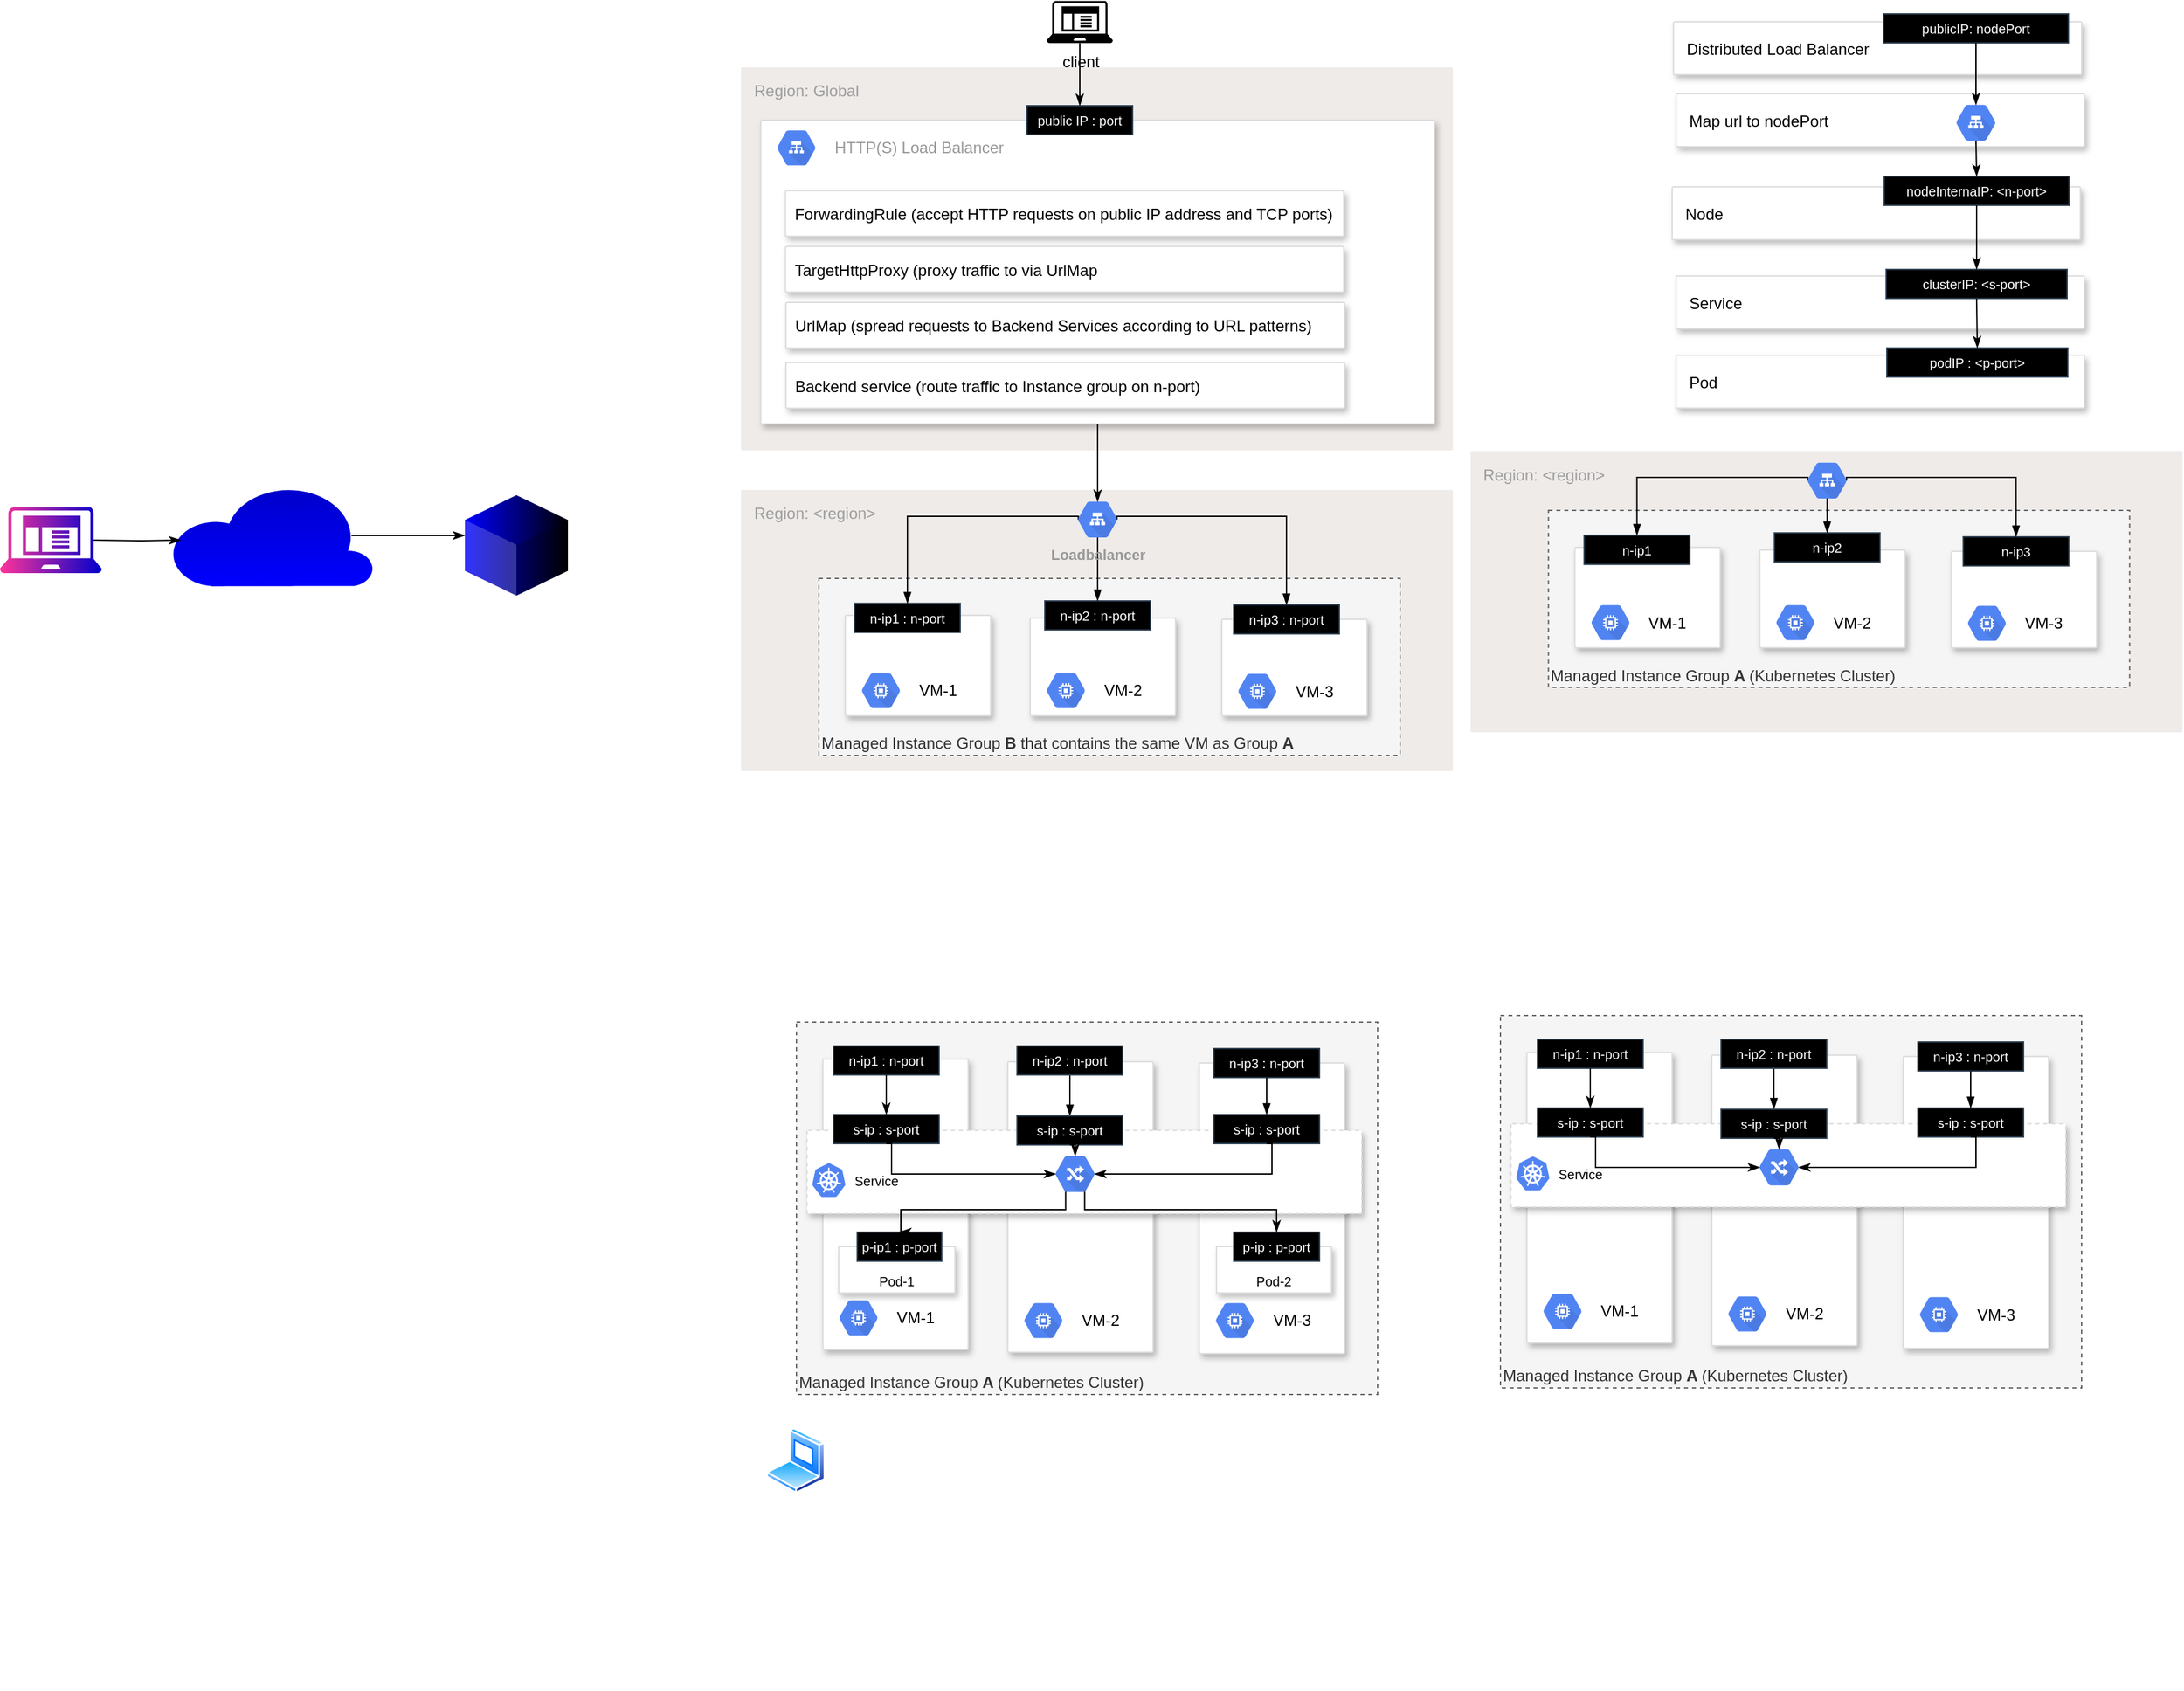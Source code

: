 <mxfile version="12.0.0" type="github" pages="1"><diagram id="d1ab7348-05c3-a1e3-ca4d-12c340fd6b49" name="Page-1"><mxGraphModel dx="2115" dy="662" grid="1" gridSize="10" guides="1" tooltips="1" connect="1" arrows="1" fold="1" page="1" pageScale="1" pageWidth="1169" pageHeight="827" background="#ffffff" math="0" shadow="0"><root><mxCell id="0"/><mxCell id="1" parent="0"/><mxCell id="MyEYREIgKPz-F-pgP99c-78" value="Region: &amp;lt;region&amp;gt;" style="points=[[0,0,0],[0.25,0,0],[0.5,0,0],[0.75,0,0],[1,0,0],[1,0.25,0],[1,0.5,0],[1,0.75,0],[1,1,0],[0.75,1,0],[0.5,1,0],[0.25,1,0],[0,1,0],[0,0.75,0],[0,0.5,0],[0,0.25,0]];rounded=1;absoluteArcSize=1;arcSize=2;html=1;strokeColor=none;gradientColor=none;shadow=0;dashed=0;fontSize=12;fontColor=#9E9E9E;align=left;verticalAlign=top;spacing=10;spacingTop=-4;fillColor=#EFEBE9;" parent="1" vertex="1"><mxGeometry x="41" y="380" width="539" height="213" as="geometry"/></mxCell><mxCell id="BZu97_cLz0ViRXPYQutP-101" value="Managed Instance Group &lt;b&gt;A &lt;/b&gt;(Kubernetes Cluster)" style="rounded=0;whiteSpace=wrap;html=1;fillColor=#f5f5f5;dashed=1;strokeColor=#666666;fontColor=#333333;align=left;verticalAlign=bottom;" parent="1" vertex="1"><mxGeometry x="83" y="783" width="440" height="282" as="geometry"/></mxCell><mxCell id="BZu97_cLz0ViRXPYQutP-102" value="" style="strokeColor=#dddddd;fillColor=#ffffff;shadow=1;strokeWidth=1;rounded=1;absoluteArcSize=1;arcSize=2;align=left;verticalAlign=top;fontSize=10;spacingTop=7;" parent="1" vertex="1"><mxGeometry x="103" y="811" width="110" height="220" as="geometry"/></mxCell><mxCell id="BZu97_cLz0ViRXPYQutP-103" value="&lt;font color=&quot;#000000&quot;&gt;VM-1&lt;/font&gt;" style="dashed=0;connectable=0;html=1;fillColor=#5184F3;strokeColor=none;shape=mxgraph.gcp2.hexIcon;prIcon=compute_engine;part=1;labelPosition=right;verticalLabelPosition=middle;align=left;verticalAlign=middle;spacingLeft=5;fontColor=#999999;fontSize=12;" parent="BZu97_cLz0ViRXPYQutP-102" vertex="1"><mxGeometry y="0.5" width="44" height="39" relative="1" as="geometry"><mxPoint x="5" y="66.5" as="offset"/></mxGeometry></mxCell><mxCell id="BZu97_cLz0ViRXPYQutP-104" value="n-ip1 : n-port" style="strokeColor=#314354;fillColor=#000000;shadow=0;strokeWidth=1;rounded=0;absoluteArcSize=1;arcSize=0;glass=0;comic=0;fontColor=#ffffff;fontSize=10;" parent="BZu97_cLz0ViRXPYQutP-102" vertex="1"><mxGeometry x="8" y="-10" width="80" height="22" as="geometry"/></mxCell><mxCell id="BZu97_cLz0ViRXPYQutP-73" value="Pod-1" style="strokeColor=#dddddd;fillColor=#ffffff;shadow=1;strokeWidth=1;rounded=1;absoluteArcSize=1;arcSize=0;verticalAlign=bottom;fontSize=10;" parent="BZu97_cLz0ViRXPYQutP-102" vertex="1"><mxGeometry x="12" y="142" width="88" height="35" as="geometry"/></mxCell><mxCell id="BZu97_cLz0ViRXPYQutP-119" value="p-ip1 : p-port" style="strokeColor=#314354;fillColor=#000000;shadow=0;strokeWidth=1;rounded=0;absoluteArcSize=1;arcSize=0;glass=0;comic=0;fontColor=#ffffff;fontSize=10;" parent="BZu97_cLz0ViRXPYQutP-102" vertex="1"><mxGeometry x="26" y="131" width="64" height="22" as="geometry"/></mxCell><mxCell id="BZu97_cLz0ViRXPYQutP-105" value="" style="strokeColor=#dddddd;fillColor=#ffffff;shadow=1;strokeWidth=1;rounded=1;absoluteArcSize=1;arcSize=2;" parent="1" vertex="1"><mxGeometry x="243" y="813" width="110" height="220" as="geometry"/></mxCell><mxCell id="BZu97_cLz0ViRXPYQutP-106" value="&lt;font color=&quot;#000000&quot;&gt;VM-2&lt;/font&gt;" style="dashed=0;connectable=0;html=1;fillColor=#5184F3;strokeColor=none;shape=mxgraph.gcp2.hexIcon;prIcon=compute_engine;part=1;labelPosition=right;verticalLabelPosition=middle;align=left;verticalAlign=middle;spacingLeft=5;fontColor=#999999;fontSize=12;" parent="BZu97_cLz0ViRXPYQutP-105" vertex="1"><mxGeometry y="0.5" width="44" height="39" relative="1" as="geometry"><mxPoint x="5" y="66.5" as="offset"/></mxGeometry></mxCell><mxCell id="BZu97_cLz0ViRXPYQutP-107" value="" style="strokeColor=#dddddd;fillColor=#ffffff;shadow=1;strokeWidth=1;rounded=1;absoluteArcSize=1;arcSize=2;fontColor=#FFCCE6;" parent="1" vertex="1"><mxGeometry x="388" y="814" width="110" height="220" as="geometry"/></mxCell><mxCell id="BZu97_cLz0ViRXPYQutP-108" value="&lt;font color=&quot;#000000&quot;&gt;VM-3&lt;/font&gt;" style="dashed=0;connectable=0;html=1;fillColor=#5184F3;strokeColor=none;shape=mxgraph.gcp2.hexIcon;prIcon=compute_engine;part=1;labelPosition=right;verticalLabelPosition=middle;align=left;verticalAlign=middle;spacingLeft=5;fontColor=#999999;fontSize=12;" parent="BZu97_cLz0ViRXPYQutP-107" vertex="1"><mxGeometry y="0.5" width="44" height="39" relative="1" as="geometry"><mxPoint x="5" y="65.5" as="offset"/></mxGeometry></mxCell><mxCell id="BZu97_cLz0ViRXPYQutP-122" value="Pod-2" style="strokeColor=#dddddd;fillColor=#ffffff;shadow=1;strokeWidth=1;rounded=1;absoluteArcSize=1;arcSize=0;verticalAlign=bottom;fontSize=10;" parent="BZu97_cLz0ViRXPYQutP-107" vertex="1"><mxGeometry x="13" y="139" width="87" height="35" as="geometry"/></mxCell><mxCell id="BZu97_cLz0ViRXPYQutP-123" value="p-ip : p-port" style="strokeColor=#314354;fillColor=#000000;shadow=0;strokeWidth=1;rounded=0;absoluteArcSize=1;arcSize=0;glass=0;comic=0;fontColor=#ffffff;fontSize=10;" parent="BZu97_cLz0ViRXPYQutP-107" vertex="1"><mxGeometry x="26" y="128" width="65" height="22" as="geometry"/></mxCell><mxCell id="BZu97_cLz0ViRXPYQutP-109" value="" style="strokeColor=#dddddd;fillColor=#ffffff;shadow=1;strokeWidth=1;rounded=1;absoluteArcSize=1;arcSize=2;dashed=1;fontColor=#000000;align=left;html=0;spacingRight=0;spacingLeft=50;fontFamily=Lucida Console;verticalAlign=bottom;spacing=0;" parent="1" vertex="1"><mxGeometry x="91" y="865" width="420" height="63" as="geometry"/></mxCell><mxCell id="BZu97_cLz0ViRXPYQutP-110" value="&lt;font color=&quot;#000000&quot; style=&quot;font-size: 10px&quot;&gt;Service&lt;/font&gt;" style="dashed=0;connectable=0;html=1;fillColor=#5184F3;strokeColor=none;shape=mxgraph.gcp2.kubernetes_logo;part=1;labelPosition=right;verticalLabelPosition=middle;align=left;verticalAlign=middle;spacingLeft=5;fontColor=#999999;fontSize=12;aspect=fixed;" parent="BZu97_cLz0ViRXPYQutP-109" vertex="1"><mxGeometry width="25" height="25.71" relative="1" as="geometry"><mxPoint x="4" y="24.675" as="offset"/></mxGeometry></mxCell><mxCell id="BZu97_cLz0ViRXPYQutP-111" value="" style="html=1;fillColor=#5184F3;strokeColor=none;verticalAlign=top;labelPosition=center;verticalLabelPosition=bottom;align=center;spacingTop=-6;fontSize=11;fontStyle=1;fontColor=#999999;shape=mxgraph.gcp2.hexIcon;prIcon=cloud_routes;" parent="BZu97_cLz0ViRXPYQutP-109" vertex="1"><mxGeometry x="180.5" y="13" width="45" height="40" as="geometry"/></mxCell><mxCell id="BZu97_cLz0ViRXPYQutP-171" value="s-ip : s-port" style="strokeColor=#314354;fillColor=#000000;shadow=0;strokeWidth=1;rounded=0;absoluteArcSize=1;arcSize=0;glass=0;comic=0;fontSize=10;fontColor=#ffffff;" parent="BZu97_cLz0ViRXPYQutP-109" vertex="1"><mxGeometry x="20" y="-12" width="80" height="22" as="geometry"/></mxCell><mxCell id="BZu97_cLz0ViRXPYQutP-172" value="s-ip : s-port" style="strokeColor=#314354;fillColor=#000000;shadow=0;strokeWidth=1;rounded=0;absoluteArcSize=1;arcSize=0;glass=0;comic=0;fontSize=10;fontColor=#ffffff;" parent="BZu97_cLz0ViRXPYQutP-109" vertex="1"><mxGeometry x="308" y="-12" width="80" height="22" as="geometry"/></mxCell><mxCell id="BZu97_cLz0ViRXPYQutP-173" value="" style="edgeStyle=orthogonalEdgeStyle;rounded=0;orthogonalLoop=1;jettySize=auto;html=1;startArrow=none;startFill=0;endArrow=classicThin;endFill=1;fontSize=10;fontColor=#FFFFFF;exitX=0.5;exitY=1;exitDx=0;exitDy=0;entryX=0.175;entryY=0.5;entryDx=0;entryDy=0;entryPerimeter=0;" parent="BZu97_cLz0ViRXPYQutP-109" source="BZu97_cLz0ViRXPYQutP-171" target="BZu97_cLz0ViRXPYQutP-111" edge="1"><mxGeometry relative="1" as="geometry"><mxPoint x="73.966" y="-32.034" as="sourcePoint"/><mxPoint x="73.966" y="-1.69" as="targetPoint"/><Array as="points"><mxPoint x="64" y="33"/></Array></mxGeometry></mxCell><mxCell id="BZu97_cLz0ViRXPYQutP-174" value="" style="edgeStyle=orthogonalEdgeStyle;rounded=0;orthogonalLoop=1;jettySize=auto;html=1;startArrow=none;startFill=0;endArrow=classicThin;endFill=1;fontSize=10;fontColor=#FFFFFF;exitX=0.5;exitY=1;exitDx=0;exitDy=0;entryX=0.825;entryY=0.5;entryDx=0;entryDy=0;entryPerimeter=0;" parent="BZu97_cLz0ViRXPYQutP-109" source="BZu97_cLz0ViRXPYQutP-172" target="BZu97_cLz0ViRXPYQutP-111" edge="1"><mxGeometry relative="1" as="geometry"><mxPoint x="73.966" y="19.69" as="sourcePoint"/><mxPoint x="198.103" y="43.138" as="targetPoint"/><Array as="points"><mxPoint x="352" y="33"/></Array></mxGeometry></mxCell><mxCell id="BZu97_cLz0ViRXPYQutP-112" value="" style="edgeStyle=orthogonalEdgeStyle;rounded=0;orthogonalLoop=1;jettySize=auto;html=1;startArrow=none;startFill=0;endArrow=blockThin;endFill=1;fontSize=10;fontColor=#FFFFFF;entryX=0.5;entryY=0;entryDx=0;entryDy=0;" parent="1" source="BZu97_cLz0ViRXPYQutP-113" target="BZu97_cLz0ViRXPYQutP-115" edge="1"><mxGeometry relative="1" as="geometry"><mxPoint x="299" y="852" as="targetPoint"/></mxGeometry></mxCell><mxCell id="BZu97_cLz0ViRXPYQutP-113" value="n-ip2 : n-port" style="strokeColor=#314354;fillColor=#000000;shadow=0;strokeWidth=1;rounded=0;absoluteArcSize=1;arcSize=0;glass=0;comic=0;fontColor=#ffffff;fontSize=10;" parent="1" vertex="1"><mxGeometry x="250" y="801" width="80" height="22" as="geometry"/></mxCell><mxCell id="BZu97_cLz0ViRXPYQutP-114" value="n-ip3 : n-port" style="strokeColor=#314354;fillColor=#000000;shadow=0;strokeWidth=1;rounded=0;absoluteArcSize=1;arcSize=0;glass=0;comic=0;fontColor=#ffffff;fontSize=10;" parent="1" vertex="1"><mxGeometry x="399" y="803" width="80" height="22" as="geometry"/></mxCell><mxCell id="BZu97_cLz0ViRXPYQutP-115" value="s-ip : s-port" style="strokeColor=#314354;fillColor=#000000;shadow=0;strokeWidth=1;rounded=0;absoluteArcSize=1;arcSize=0;glass=0;comic=0;fontSize=10;fontColor=#ffffff;" parent="1" vertex="1"><mxGeometry x="250" y="854" width="80" height="22" as="geometry"/></mxCell><mxCell id="BZu97_cLz0ViRXPYQutP-116" value="" style="edgeStyle=orthogonalEdgeStyle;rounded=0;orthogonalLoop=1;jettySize=auto;html=1;startArrow=none;startFill=0;endArrow=blockThin;endFill=1;fontSize=10;fontColor=#FFFFFF;exitX=0.5;exitY=1;exitDx=0;exitDy=0;entryX=0.5;entryY=0;entryDx=0;entryDy=0;" parent="1" source="BZu97_cLz0ViRXPYQutP-114" target="BZu97_cLz0ViRXPYQutP-172" edge="1"><mxGeometry relative="1" as="geometry"><mxPoint x="304.143" y="833.0" as="sourcePoint"/><mxPoint x="304" y="845" as="targetPoint"/><Array as="points"><mxPoint x="439" y="825"/><mxPoint x="439" y="853"/></Array></mxGeometry></mxCell><mxCell id="BZu97_cLz0ViRXPYQutP-118" value="" style="edgeStyle=orthogonalEdgeStyle;rounded=0;orthogonalLoop=1;jettySize=auto;html=1;startArrow=none;startFill=0;endArrow=classicThin;endFill=1;fontSize=10;fontColor=#FFFFFF;entryX=0.5;entryY=0.16;entryDx=0;entryDy=0;entryPerimeter=0;exitX=0.5;exitY=1;exitDx=0;exitDy=0;" parent="1" source="BZu97_cLz0ViRXPYQutP-115" target="BZu97_cLz0ViRXPYQutP-111" edge="1"><mxGeometry relative="1" as="geometry"><mxPoint x="304.143" y="833.0" as="sourcePoint"/><mxPoint x="304.143" y="863.857" as="targetPoint"/></mxGeometry></mxCell><mxCell id="BZu97_cLz0ViRXPYQutP-124" value="" style="edgeStyle=orthogonalEdgeStyle;rounded=0;orthogonalLoop=1;jettySize=auto;html=1;startArrow=classicThin;startFill=1;endArrow=none;endFill=0;fontSize=10;fontColor=#FFFFFF;exitX=0.5;exitY=0;exitDx=0;exitDy=0;entryX=0.34;entryY=0.83;entryDx=0;entryDy=0;entryPerimeter=0;" parent="1" source="BZu97_cLz0ViRXPYQutP-119" target="BZu97_cLz0ViRXPYQutP-111" edge="1"><mxGeometry relative="1" as="geometry"><mxPoint x="164.667" y="832.833" as="sourcePoint"/><mxPoint x="296.333" y="863.667" as="targetPoint"/><Array as="points"><mxPoint x="162" y="925"/><mxPoint x="286" y="925"/></Array></mxGeometry></mxCell><mxCell id="BZu97_cLz0ViRXPYQutP-125" value="" style="edgeStyle=orthogonalEdgeStyle;rounded=0;orthogonalLoop=1;jettySize=auto;html=1;startArrow=classicThin;startFill=1;endArrow=none;endFill=0;fontSize=10;fontColor=#FFFFFF;exitX=0.5;exitY=0;exitDx=0;exitDy=0;entryX=0.66;entryY=0.83;entryDx=0;entryDy=0;entryPerimeter=0;" parent="1" source="BZu97_cLz0ViRXPYQutP-123" target="BZu97_cLz0ViRXPYQutP-111" edge="1"><mxGeometry relative="1" as="geometry"><mxPoint x="159.857" y="951.952" as="sourcePoint"/><mxPoint x="297" y="921" as="targetPoint"/><Array as="points"><mxPoint x="446" y="925"/><mxPoint x="302" y="925"/></Array></mxGeometry></mxCell><mxCell id="BZu97_cLz0ViRXPYQutP-126" value="Managed Instance Group &lt;b&gt;B&lt;/b&gt; that contains the same VM as Group &lt;b&gt;A&lt;/b&gt;" style="rounded=0;whiteSpace=wrap;html=1;fillColor=#f5f5f5;dashed=1;strokeColor=#666666;fontColor=#333333;align=left;verticalAlign=bottom;" parent="1" vertex="1"><mxGeometry x="100" y="447" width="440" height="134" as="geometry"/></mxCell><mxCell id="BZu97_cLz0ViRXPYQutP-127" value="" style="strokeColor=#dddddd;fillColor=#ffffff;shadow=1;strokeWidth=1;rounded=1;absoluteArcSize=1;arcSize=2;" parent="1" vertex="1"><mxGeometry x="120" y="475" width="110" height="76" as="geometry"/></mxCell><mxCell id="BZu97_cLz0ViRXPYQutP-128" value="&lt;font color=&quot;#000000&quot;&gt;VM-1&lt;/font&gt;" style="dashed=0;connectable=0;html=1;fillColor=#5184F3;strokeColor=none;shape=mxgraph.gcp2.hexIcon;prIcon=compute_engine;part=1;labelPosition=right;verticalLabelPosition=middle;align=left;verticalAlign=middle;spacingLeft=5;fontColor=#999999;fontSize=12;" parent="BZu97_cLz0ViRXPYQutP-127" vertex="1"><mxGeometry y="0.5" width="44" height="39" relative="1" as="geometry"><mxPoint x="5" y="-0.5" as="offset"/></mxGeometry></mxCell><mxCell id="BZu97_cLz0ViRXPYQutP-132" value="" style="strokeColor=#dddddd;fillColor=#ffffff;shadow=1;strokeWidth=1;rounded=1;absoluteArcSize=1;arcSize=2;" parent="1" vertex="1"><mxGeometry x="260" y="477" width="110" height="74" as="geometry"/></mxCell><mxCell id="BZu97_cLz0ViRXPYQutP-133" value="&lt;font color=&quot;#000000&quot;&gt;VM-2&lt;/font&gt;" style="dashed=0;connectable=0;html=1;fillColor=#5184F3;strokeColor=none;shape=mxgraph.gcp2.hexIcon;prIcon=compute_engine;part=1;labelPosition=right;verticalLabelPosition=middle;align=left;verticalAlign=middle;spacingLeft=5;fontColor=#999999;fontSize=12;" parent="BZu97_cLz0ViRXPYQutP-132" vertex="1"><mxGeometry y="0.5" width="44" height="39" relative="1" as="geometry"><mxPoint x="5" y="-1.5" as="offset"/></mxGeometry></mxCell><mxCell id="BZu97_cLz0ViRXPYQutP-136" value="" style="strokeColor=#dddddd;fillColor=#ffffff;shadow=1;strokeWidth=1;rounded=1;absoluteArcSize=1;arcSize=2;fontColor=#FFCCE6;" parent="1" vertex="1"><mxGeometry x="405" y="478" width="110" height="73" as="geometry"/></mxCell><mxCell id="BZu97_cLz0ViRXPYQutP-137" value="&lt;font color=&quot;#000000&quot;&gt;VM-3&lt;/font&gt;" style="dashed=0;connectable=0;html=1;fillColor=#5184F3;strokeColor=none;shape=mxgraph.gcp2.hexIcon;prIcon=compute_engine;part=1;labelPosition=right;verticalLabelPosition=middle;align=left;verticalAlign=middle;spacingLeft=5;fontColor=#999999;fontSize=12;" parent="BZu97_cLz0ViRXPYQutP-136" vertex="1"><mxGeometry y="0.5" width="44" height="39" relative="1" as="geometry"><mxPoint x="5" y="-1.5" as="offset"/></mxGeometry></mxCell><mxCell id="BZu97_cLz0ViRXPYQutP-144" value="n-ip2 : n-port" style="strokeColor=#314354;fillColor=#000000;shadow=0;strokeWidth=1;rounded=0;absoluteArcSize=1;arcSize=0;glass=0;comic=0;fontColor=#ffffff;fontSize=10;" parent="1" vertex="1"><mxGeometry x="271" y="464" width="80" height="22" as="geometry"/></mxCell><mxCell id="BZu97_cLz0ViRXPYQutP-145" value="n-ip3 : n-port" style="strokeColor=#314354;fillColor=#000000;shadow=0;strokeWidth=1;rounded=0;absoluteArcSize=1;arcSize=0;glass=0;comic=0;fontColor=#ffffff;fontSize=10;" parent="1" vertex="1"><mxGeometry x="414" y="467" width="80" height="22" as="geometry"/></mxCell><mxCell id="BZu97_cLz0ViRXPYQutP-129" value="n-ip1 : n-port" style="strokeColor=#314354;fillColor=#000000;shadow=0;strokeWidth=1;rounded=0;absoluteArcSize=1;arcSize=0;glass=0;comic=0;fontColor=#ffffff;fontSize=10;" parent="1" vertex="1"><mxGeometry x="127" y="465.87" width="80" height="22" as="geometry"/></mxCell><mxCell id="MyEYREIgKPz-F-pgP99c-2" value="" style="edgeStyle=orthogonalEdgeStyle;rounded=0;orthogonalLoop=1;jettySize=auto;html=1;startArrow=classicThin;startFill=1;endArrow=none;endFill=0;entryX=0.5;entryY=1;entryDx=0;entryDy=0;" parent="1" source="BZu97_cLz0ViRXPYQutP-171" target="BZu97_cLz0ViRXPYQutP-104" edge="1"><mxGeometry relative="1" as="geometry"><mxPoint x="151" y="825" as="targetPoint"/></mxGeometry></mxCell><mxCell id="MyEYREIgKPz-F-pgP99c-50" value="Managed Instance Group &lt;b&gt;A &lt;/b&gt;(Kubernetes Cluster)" style="rounded=0;whiteSpace=wrap;html=1;fillColor=#f5f5f5;dashed=1;strokeColor=#666666;fontColor=#333333;align=left;verticalAlign=bottom;" parent="1" vertex="1"><mxGeometry x="616" y="778" width="440" height="282" as="geometry"/></mxCell><mxCell id="MyEYREIgKPz-F-pgP99c-51" value="" style="strokeColor=#dddddd;fillColor=#ffffff;shadow=1;strokeWidth=1;rounded=1;absoluteArcSize=1;arcSize=2;align=left;verticalAlign=top;fontSize=10;spacingTop=7;" parent="1" vertex="1"><mxGeometry x="636" y="806" width="110" height="220" as="geometry"/></mxCell><mxCell id="MyEYREIgKPz-F-pgP99c-52" value="&lt;font color=&quot;#000000&quot;&gt;VM-1&lt;/font&gt;" style="dashed=0;connectable=0;html=1;fillColor=#5184F3;strokeColor=none;shape=mxgraph.gcp2.hexIcon;prIcon=compute_engine;part=1;labelPosition=right;verticalLabelPosition=middle;align=left;verticalAlign=middle;spacingLeft=5;fontColor=#999999;fontSize=12;" parent="MyEYREIgKPz-F-pgP99c-51" vertex="1"><mxGeometry y="0.5" width="44" height="39" relative="1" as="geometry"><mxPoint x="5" y="66.5" as="offset"/></mxGeometry></mxCell><mxCell id="MyEYREIgKPz-F-pgP99c-53" value="n-ip1 : n-port" style="strokeColor=#314354;fillColor=#000000;shadow=0;strokeWidth=1;rounded=0;absoluteArcSize=1;arcSize=0;glass=0;comic=0;fontColor=#ffffff;fontSize=10;" parent="MyEYREIgKPz-F-pgP99c-51" vertex="1"><mxGeometry x="8" y="-10" width="80" height="22" as="geometry"/></mxCell><mxCell id="MyEYREIgKPz-F-pgP99c-56" value="" style="strokeColor=#dddddd;fillColor=#ffffff;shadow=1;strokeWidth=1;rounded=1;absoluteArcSize=1;arcSize=2;" parent="1" vertex="1"><mxGeometry x="776" y="808" width="110" height="220" as="geometry"/></mxCell><mxCell id="MyEYREIgKPz-F-pgP99c-57" value="&lt;font color=&quot;#000000&quot;&gt;VM-2&lt;/font&gt;" style="dashed=0;connectable=0;html=1;fillColor=#5184F3;strokeColor=none;shape=mxgraph.gcp2.hexIcon;prIcon=compute_engine;part=1;labelPosition=right;verticalLabelPosition=middle;align=left;verticalAlign=middle;spacingLeft=5;fontColor=#999999;fontSize=12;" parent="MyEYREIgKPz-F-pgP99c-56" vertex="1"><mxGeometry y="0.5" width="44" height="39" relative="1" as="geometry"><mxPoint x="5" y="66.5" as="offset"/></mxGeometry></mxCell><mxCell id="MyEYREIgKPz-F-pgP99c-58" value="" style="strokeColor=#dddddd;fillColor=#ffffff;shadow=1;strokeWidth=1;rounded=1;absoluteArcSize=1;arcSize=2;fontColor=#FFCCE6;" parent="1" vertex="1"><mxGeometry x="921" y="809" width="110" height="221" as="geometry"/></mxCell><mxCell id="MyEYREIgKPz-F-pgP99c-59" value="&lt;font color=&quot;#000000&quot;&gt;VM-3&lt;/font&gt;" style="dashed=0;connectable=0;html=1;fillColor=#5184F3;strokeColor=none;shape=mxgraph.gcp2.hexIcon;prIcon=compute_engine;part=1;labelPosition=right;verticalLabelPosition=middle;align=left;verticalAlign=middle;spacingLeft=5;fontColor=#999999;fontSize=12;" parent="MyEYREIgKPz-F-pgP99c-58" vertex="1"><mxGeometry y="0.5" width="44" height="39" relative="1" as="geometry"><mxPoint x="5" y="65.5" as="offset"/></mxGeometry></mxCell><mxCell id="MyEYREIgKPz-F-pgP99c-62" value="" style="strokeColor=#dddddd;fillColor=#ffffff;shadow=1;strokeWidth=1;rounded=1;absoluteArcSize=1;arcSize=2;dashed=1;fontColor=#000000;align=left;html=0;spacingRight=0;spacingLeft=50;fontFamily=Lucida Console;verticalAlign=bottom;spacing=0;" parent="1" vertex="1"><mxGeometry x="624" y="860" width="420" height="63" as="geometry"/></mxCell><mxCell id="MyEYREIgKPz-F-pgP99c-63" value="&lt;font color=&quot;#000000&quot; style=&quot;font-size: 10px&quot;&gt;Service&lt;/font&gt;" style="dashed=0;connectable=0;html=1;fillColor=#5184F3;strokeColor=none;shape=mxgraph.gcp2.kubernetes_logo;part=1;labelPosition=right;verticalLabelPosition=middle;align=left;verticalAlign=middle;spacingLeft=5;fontColor=#999999;fontSize=12;aspect=fixed;" parent="MyEYREIgKPz-F-pgP99c-62" vertex="1"><mxGeometry width="25" height="25.71" relative="1" as="geometry"><mxPoint x="4" y="24.675" as="offset"/></mxGeometry></mxCell><mxCell id="MyEYREIgKPz-F-pgP99c-64" value="" style="html=1;fillColor=#5184F3;strokeColor=none;verticalAlign=top;labelPosition=center;verticalLabelPosition=bottom;align=center;spacingTop=-6;fontSize=11;fontStyle=1;fontColor=#999999;shape=mxgraph.gcp2.hexIcon;prIcon=cloud_routes;" parent="MyEYREIgKPz-F-pgP99c-62" vertex="1"><mxGeometry x="180.5" y="13" width="45" height="40" as="geometry"/></mxCell><mxCell id="MyEYREIgKPz-F-pgP99c-65" value="s-ip : s-port" style="strokeColor=#314354;fillColor=#000000;shadow=0;strokeWidth=1;rounded=0;absoluteArcSize=1;arcSize=0;glass=0;comic=0;fontSize=10;fontColor=#ffffff;" parent="MyEYREIgKPz-F-pgP99c-62" vertex="1"><mxGeometry x="20" y="-12" width="80" height="22" as="geometry"/></mxCell><mxCell id="MyEYREIgKPz-F-pgP99c-66" value="s-ip : s-port" style="strokeColor=#314354;fillColor=#000000;shadow=0;strokeWidth=1;rounded=0;absoluteArcSize=1;arcSize=0;glass=0;comic=0;fontSize=10;fontColor=#ffffff;" parent="MyEYREIgKPz-F-pgP99c-62" vertex="1"><mxGeometry x="308" y="-12" width="80" height="22" as="geometry"/></mxCell><mxCell id="MyEYREIgKPz-F-pgP99c-67" value="" style="edgeStyle=orthogonalEdgeStyle;rounded=0;orthogonalLoop=1;jettySize=auto;html=1;startArrow=none;startFill=0;endArrow=classicThin;endFill=1;fontSize=10;fontColor=#FFFFFF;exitX=0.5;exitY=1;exitDx=0;exitDy=0;entryX=0.175;entryY=0.5;entryDx=0;entryDy=0;entryPerimeter=0;" parent="MyEYREIgKPz-F-pgP99c-62" source="MyEYREIgKPz-F-pgP99c-65" target="MyEYREIgKPz-F-pgP99c-64" edge="1"><mxGeometry relative="1" as="geometry"><mxPoint x="73.966" y="-32.034" as="sourcePoint"/><mxPoint x="73.966" y="-1.69" as="targetPoint"/><Array as="points"><mxPoint x="64" y="33"/></Array></mxGeometry></mxCell><mxCell id="MyEYREIgKPz-F-pgP99c-68" value="" style="edgeStyle=orthogonalEdgeStyle;rounded=0;orthogonalLoop=1;jettySize=auto;html=1;startArrow=none;startFill=0;endArrow=classicThin;endFill=1;fontSize=10;fontColor=#FFFFFF;exitX=0.5;exitY=1;exitDx=0;exitDy=0;entryX=0.825;entryY=0.5;entryDx=0;entryDy=0;entryPerimeter=0;" parent="MyEYREIgKPz-F-pgP99c-62" source="MyEYREIgKPz-F-pgP99c-66" target="MyEYREIgKPz-F-pgP99c-64" edge="1"><mxGeometry relative="1" as="geometry"><mxPoint x="73.966" y="19.69" as="sourcePoint"/><mxPoint x="198.103" y="43.138" as="targetPoint"/><Array as="points"><mxPoint x="352" y="33"/></Array></mxGeometry></mxCell><mxCell id="MyEYREIgKPz-F-pgP99c-69" value="" style="edgeStyle=orthogonalEdgeStyle;rounded=0;orthogonalLoop=1;jettySize=auto;html=1;startArrow=none;startFill=0;endArrow=blockThin;endFill=1;fontSize=10;fontColor=#FFFFFF;entryX=0.5;entryY=0;entryDx=0;entryDy=0;" parent="1" source="MyEYREIgKPz-F-pgP99c-70" target="MyEYREIgKPz-F-pgP99c-72" edge="1"><mxGeometry relative="1" as="geometry"><mxPoint x="832" y="847" as="targetPoint"/></mxGeometry></mxCell><mxCell id="MyEYREIgKPz-F-pgP99c-70" value="n-ip2 : n-port" style="strokeColor=#314354;fillColor=#000000;shadow=0;strokeWidth=1;rounded=0;absoluteArcSize=1;arcSize=0;glass=0;comic=0;fontColor=#ffffff;fontSize=10;" parent="1" vertex="1"><mxGeometry x="783" y="796" width="80" height="22" as="geometry"/></mxCell><mxCell id="MyEYREIgKPz-F-pgP99c-71" value="n-ip3 : n-port" style="strokeColor=#314354;fillColor=#000000;shadow=0;strokeWidth=1;rounded=0;absoluteArcSize=1;arcSize=0;glass=0;comic=0;fontColor=#ffffff;fontSize=10;" parent="1" vertex="1"><mxGeometry x="932" y="798" width="80" height="22" as="geometry"/></mxCell><mxCell id="MyEYREIgKPz-F-pgP99c-72" value="s-ip : s-port" style="strokeColor=#314354;fillColor=#000000;shadow=0;strokeWidth=1;rounded=0;absoluteArcSize=1;arcSize=0;glass=0;comic=0;fontSize=10;fontColor=#ffffff;" parent="1" vertex="1"><mxGeometry x="783" y="849" width="80" height="22" as="geometry"/></mxCell><mxCell id="MyEYREIgKPz-F-pgP99c-73" value="" style="edgeStyle=orthogonalEdgeStyle;rounded=0;orthogonalLoop=1;jettySize=auto;html=1;startArrow=none;startFill=0;endArrow=blockThin;endFill=1;fontSize=10;fontColor=#FFFFFF;exitX=0.5;exitY=1;exitDx=0;exitDy=0;entryX=0.5;entryY=0;entryDx=0;entryDy=0;" parent="1" source="MyEYREIgKPz-F-pgP99c-71" target="MyEYREIgKPz-F-pgP99c-66" edge="1"><mxGeometry relative="1" as="geometry"><mxPoint x="837.143" y="828.0" as="sourcePoint"/><mxPoint x="837" y="840" as="targetPoint"/><Array as="points"><mxPoint x="972" y="820"/><mxPoint x="972" y="848"/></Array></mxGeometry></mxCell><mxCell id="MyEYREIgKPz-F-pgP99c-74" value="" style="edgeStyle=orthogonalEdgeStyle;rounded=0;orthogonalLoop=1;jettySize=auto;html=1;startArrow=none;startFill=0;endArrow=classicThin;endFill=1;fontSize=10;fontColor=#FFFFFF;entryX=0.5;entryY=0.16;entryDx=0;entryDy=0;entryPerimeter=0;exitX=0.5;exitY=1;exitDx=0;exitDy=0;" parent="1" source="MyEYREIgKPz-F-pgP99c-72" target="MyEYREIgKPz-F-pgP99c-64" edge="1"><mxGeometry relative="1" as="geometry"><mxPoint x="837.143" y="828.0" as="sourcePoint"/><mxPoint x="837.143" y="858.857" as="targetPoint"/></mxGeometry></mxCell><mxCell id="MyEYREIgKPz-F-pgP99c-77" value="" style="edgeStyle=orthogonalEdgeStyle;rounded=0;orthogonalLoop=1;jettySize=auto;html=1;startArrow=classicThin;startFill=1;endArrow=none;endFill=0;entryX=0.5;entryY=1;entryDx=0;entryDy=0;" parent="1" source="MyEYREIgKPz-F-pgP99c-65" target="MyEYREIgKPz-F-pgP99c-53" edge="1"><mxGeometry relative="1" as="geometry"><mxPoint x="684" y="820" as="targetPoint"/></mxGeometry></mxCell><mxCell id="MyEYREIgKPz-F-pgP99c-81" value="Region: Global" style="points=[[0,0,0],[0.25,0,0],[0.5,0,0],[0.75,0,0],[1,0,0],[1,0.25,0],[1,0.5,0],[1,0.75,0],[1,1,0],[0.75,1,0],[0.5,1,0],[0.25,1,0],[0,1,0],[0,0.75,0],[0,0.5,0],[0,0.25,0]];rounded=1;absoluteArcSize=1;arcSize=2;html=1;strokeColor=none;gradientColor=none;shadow=0;dashed=0;fontSize=12;fontColor=#9E9E9E;align=left;verticalAlign=top;spacing=10;spacingTop=-4;fillColor=#EFEBE9;" parent="1" vertex="1"><mxGeometry x="41" y="60" width="539" height="290" as="geometry"/></mxCell><mxCell id="9L-gA9MY-_69T6XY2o5v-167" value="" style="strokeColor=#dddddd;fillColor=#ffffff;shadow=1;strokeWidth=1;rounded=1;absoluteArcSize=1;arcSize=2;" parent="1" vertex="1"><mxGeometry x="56" y="100" width="510" height="230" as="geometry"/></mxCell><mxCell id="9L-gA9MY-_69T6XY2o5v-168" value="HTTP(S) Load Balancer" style="dashed=0;connectable=0;html=1;fillColor=#5184F3;strokeColor=none;shape=mxgraph.gcp2.hexIcon;prIcon=cloud_load_balancing;part=1;labelPosition=right;verticalLabelPosition=middle;align=left;verticalAlign=middle;spacingLeft=5;fontColor=#999999;fontSize=12;" parent="9L-gA9MY-_69T6XY2o5v-167" vertex="1"><mxGeometry y="0.5" width="44" height="39" relative="1" as="geometry"><mxPoint x="5" y="-113.5" as="offset"/></mxGeometry></mxCell><mxCell id="MyEYREIgKPz-F-pgP99c-45" value="Backend service (route traffic to Instance group on n-port)" style="strokeColor=#dddddd;fillColor=#ffffff;shadow=1;strokeWidth=1;rounded=1;absoluteArcSize=1;arcSize=2;align=left;spacingLeft=5;" parent="9L-gA9MY-_69T6XY2o5v-167" vertex="1"><mxGeometry x="19" y="183.676" width="423" height="34.474" as="geometry"/></mxCell><mxCell id="MyEYREIgKPz-F-pgP99c-47" value="UrlMap (spread requests to Backend Services according to URL patterns)" style="strokeColor=#dddddd;fillColor=#ffffff;shadow=1;strokeWidth=1;rounded=1;absoluteArcSize=1;arcSize=2;align=left;spacingLeft=5;" parent="9L-gA9MY-_69T6XY2o5v-167" vertex="1"><mxGeometry x="19" y="137.997" width="423" height="34.474" as="geometry"/></mxCell><mxCell id="MyEYREIgKPz-F-pgP99c-48" value="TargetHttpProxy (proxy traffic to via UrlMap" style="strokeColor=#dddddd;fillColor=#ffffff;shadow=1;strokeWidth=1;rounded=1;absoluteArcSize=1;arcSize=2;align=left;spacingLeft=5;" parent="9L-gA9MY-_69T6XY2o5v-167" vertex="1"><mxGeometry x="18.688" y="95.629" width="422.625" height="34.474" as="geometry"/></mxCell><mxCell id="MyEYREIgKPz-F-pgP99c-49" value="ForwardingRule (accept HTTP requests on public IP address and TCP ports) " style="strokeColor=#dddddd;fillColor=#ffffff;shadow=1;strokeWidth=1;rounded=1;absoluteArcSize=1;arcSize=2;align=left;spacingLeft=5;" parent="9L-gA9MY-_69T6XY2o5v-167" vertex="1"><mxGeometry x="18.688" y="53.397" width="422.625" height="34.474" as="geometry"/></mxCell><mxCell id="BZu97_cLz0ViRXPYQutP-155" value="" style="edgeStyle=orthogonalEdgeStyle;rounded=0;orthogonalLoop=1;jettySize=auto;html=1;startArrow=none;startFill=0;endArrow=blockThin;endFill=1;fontSize=10;fontColor=#FFFFFF;exitX=0.175;exitY=0.5;exitDx=0;exitDy=0;exitPerimeter=0;entryX=0.5;entryY=0;entryDx=0;entryDy=0;" parent="1" source="MyEYREIgKPz-F-pgP99c-82" target="BZu97_cLz0ViRXPYQutP-129" edge="1"><mxGeometry relative="1" as="geometry"><mxPoint x="167" y="430" as="targetPoint"/><mxPoint x="270.176" y="329.765" as="sourcePoint"/><Array as="points"><mxPoint x="296" y="400"/><mxPoint x="167" y="400"/></Array></mxGeometry></mxCell><mxCell id="BZu97_cLz0ViRXPYQutP-157" value="" style="edgeStyle=orthogonalEdgeStyle;rounded=0;orthogonalLoop=1;jettySize=auto;html=1;startArrow=none;startFill=0;endArrow=blockThin;endFill=1;fontSize=10;fontColor=#FFFFFF;entryX=0.5;entryY=0;entryDx=0;entryDy=0;exitX=0.5;exitY=0.84;exitDx=0;exitDy=0;exitPerimeter=0;" parent="1" source="MyEYREIgKPz-F-pgP99c-82" target="BZu97_cLz0ViRXPYQutP-144" edge="1"><mxGeometry relative="1" as="geometry"><mxPoint x="310.765" y="438.294" as="sourcePoint"/><mxPoint x="138" y="459" as="targetPoint"/></mxGeometry></mxCell><mxCell id="BZu97_cLz0ViRXPYQutP-160" value="" style="edgeStyle=orthogonalEdgeStyle;rounded=0;orthogonalLoop=1;jettySize=auto;html=1;startArrow=none;startFill=0;endArrow=blockThin;endFill=1;fontSize=10;fontColor=#FFFFFF;entryX=0.5;entryY=0;entryDx=0;entryDy=0;exitX=0.825;exitY=0.5;exitDx=0;exitDy=0;exitPerimeter=0;" parent="1" source="MyEYREIgKPz-F-pgP99c-82" target="BZu97_cLz0ViRXPYQutP-145" edge="1"><mxGeometry relative="1" as="geometry"><mxPoint x="270.176" y="329.765" as="sourcePoint"/><mxPoint x="138" y="426" as="targetPoint"/><Array as="points"><mxPoint x="326" y="400"/><mxPoint x="454" y="400"/></Array></mxGeometry></mxCell><mxCell id="MyEYREIgKPz-F-pgP99c-82" value="Loadbalancer" style="html=1;fillColor=#5184F3;strokeColor=none;verticalAlign=top;labelPosition=center;verticalLabelPosition=bottom;align=center;spacingTop=-6;fontSize=11;fontStyle=1;fontColor=#999999;shape=mxgraph.gcp2.hexIcon;prIcon=cloud_load_balancing;aspect=fixed;" parent="1" vertex="1"><mxGeometry x="288.5" y="382.5" width="45" height="39.89" as="geometry"/></mxCell><mxCell id="MyEYREIgKPz-F-pgP99c-89" value="" style="edgeStyle=orthogonalEdgeStyle;rounded=0;orthogonalLoop=1;jettySize=auto;html=1;startArrow=none;startFill=0;endArrow=classicThin;endFill=1;exitX=0.5;exitY=1;exitDx=0;exitDy=0;entryX=0.5;entryY=0.16;entryDx=0;entryDy=0;entryPerimeter=0;" parent="1" source="9L-gA9MY-_69T6XY2o5v-167" target="MyEYREIgKPz-F-pgP99c-82" edge="1"><mxGeometry relative="1" as="geometry"><mxPoint x="640" y="360" as="targetPoint"/></mxGeometry></mxCell><mxCell id="Uqm53I02n_u_jwt-eoEB-17" value="Region: &amp;lt;region&amp;gt;" style="points=[[0,0,0],[0.25,0,0],[0.5,0,0],[0.75,0,0],[1,0,0],[1,0.25,0],[1,0.5,0],[1,0.75,0],[1,1,0],[0.75,1,0],[0.5,1,0],[0.25,1,0],[0,1,0],[0,0.75,0],[0,0.5,0],[0,0.25,0]];rounded=1;absoluteArcSize=1;arcSize=2;html=1;strokeColor=none;gradientColor=none;shadow=0;dashed=0;fontSize=12;fontColor=#9E9E9E;align=left;verticalAlign=top;spacing=10;spacingTop=-4;fillColor=#EFEBE9;" parent="1" vertex="1"><mxGeometry x="593.333" y="350.5" width="539" height="213" as="geometry"/></mxCell><mxCell id="Uqm53I02n_u_jwt-eoEB-18" value="Managed Instance Group &lt;b&gt;A &lt;/b&gt;(Kubernetes Cluster)" style="rounded=0;whiteSpace=wrap;html=1;fillColor=#f5f5f5;dashed=1;strokeColor=#666666;fontColor=#333333;align=left;verticalAlign=bottom;" parent="1" vertex="1"><mxGeometry x="652.333" y="395.5" width="440" height="134" as="geometry"/></mxCell><mxCell id="Uqm53I02n_u_jwt-eoEB-19" value="" style="strokeColor=#dddddd;fillColor=#ffffff;shadow=1;strokeWidth=1;rounded=1;absoluteArcSize=1;arcSize=2;" parent="1" vertex="1"><mxGeometry x="672.333" y="423.5" width="110" height="76" as="geometry"/></mxCell><mxCell id="Uqm53I02n_u_jwt-eoEB-20" value="&lt;font color=&quot;#000000&quot;&gt;VM-1&lt;/font&gt;" style="dashed=0;connectable=0;html=1;fillColor=#5184F3;strokeColor=none;shape=mxgraph.gcp2.hexIcon;prIcon=compute_engine;part=1;labelPosition=right;verticalLabelPosition=middle;align=left;verticalAlign=middle;spacingLeft=5;fontColor=#999999;fontSize=12;" parent="Uqm53I02n_u_jwt-eoEB-19" vertex="1"><mxGeometry y="0.5" width="44" height="39" relative="1" as="geometry"><mxPoint x="5" y="-0.5" as="offset"/></mxGeometry></mxCell><mxCell id="Uqm53I02n_u_jwt-eoEB-21" value="" style="strokeColor=#dddddd;fillColor=#ffffff;shadow=1;strokeWidth=1;rounded=1;absoluteArcSize=1;arcSize=2;" parent="1" vertex="1"><mxGeometry x="812.333" y="425.5" width="110" height="74" as="geometry"/></mxCell><mxCell id="Uqm53I02n_u_jwt-eoEB-22" value="&lt;font color=&quot;#000000&quot;&gt;VM-2&lt;/font&gt;" style="dashed=0;connectable=0;html=1;fillColor=#5184F3;strokeColor=none;shape=mxgraph.gcp2.hexIcon;prIcon=compute_engine;part=1;labelPosition=right;verticalLabelPosition=middle;align=left;verticalAlign=middle;spacingLeft=5;fontColor=#999999;fontSize=12;" parent="Uqm53I02n_u_jwt-eoEB-21" vertex="1"><mxGeometry y="0.5" width="44" height="39" relative="1" as="geometry"><mxPoint x="5" y="-1.5" as="offset"/></mxGeometry></mxCell><mxCell id="Uqm53I02n_u_jwt-eoEB-23" value="" style="strokeColor=#dddddd;fillColor=#ffffff;shadow=1;strokeWidth=1;rounded=1;absoluteArcSize=1;arcSize=2;fontColor=#FFCCE6;" parent="1" vertex="1"><mxGeometry x="957.333" y="426.5" width="110" height="73" as="geometry"/></mxCell><mxCell id="Uqm53I02n_u_jwt-eoEB-24" value="&lt;font color=&quot;#000000&quot;&gt;VM-3&lt;/font&gt;" style="dashed=0;connectable=0;html=1;fillColor=#5184F3;strokeColor=none;shape=mxgraph.gcp2.hexIcon;prIcon=compute_engine;part=1;labelPosition=right;verticalLabelPosition=middle;align=left;verticalAlign=middle;spacingLeft=5;fontColor=#999999;fontSize=12;" parent="Uqm53I02n_u_jwt-eoEB-23" vertex="1"><mxGeometry y="0.5" width="44" height="39" relative="1" as="geometry"><mxPoint x="5" y="-1.5" as="offset"/></mxGeometry></mxCell><mxCell id="Uqm53I02n_u_jwt-eoEB-25" value="n-ip2" style="strokeColor=#314354;fillColor=#000000;shadow=0;strokeWidth=1;rounded=0;absoluteArcSize=1;arcSize=0;glass=0;comic=0;fontColor=#ffffff;fontSize=10;" parent="1" vertex="1"><mxGeometry x="823.333" y="412.5" width="80" height="22" as="geometry"/></mxCell><mxCell id="Uqm53I02n_u_jwt-eoEB-26" value="n-ip3" style="strokeColor=#314354;fillColor=#000000;shadow=0;strokeWidth=1;rounded=0;absoluteArcSize=1;arcSize=0;glass=0;comic=0;fontColor=#ffffff;fontSize=10;" parent="1" vertex="1"><mxGeometry x="966.333" y="415.5" width="80" height="22" as="geometry"/></mxCell><mxCell id="Uqm53I02n_u_jwt-eoEB-27" value="n-ip1" style="strokeColor=#314354;fillColor=#000000;shadow=0;strokeWidth=1;rounded=0;absoluteArcSize=1;arcSize=0;glass=0;comic=0;fontColor=#ffffff;fontSize=10;" parent="1" vertex="1"><mxGeometry x="679.333" y="414.37" width="80" height="22" as="geometry"/></mxCell><mxCell id="Uqm53I02n_u_jwt-eoEB-28" value="" style="edgeStyle=orthogonalEdgeStyle;rounded=0;orthogonalLoop=1;jettySize=auto;html=1;startArrow=none;startFill=0;endArrow=blockThin;endFill=1;fontSize=10;fontColor=#FFFFFF;exitX=0.175;exitY=0.5;exitDx=0;exitDy=0;exitPerimeter=0;entryX=0.5;entryY=0;entryDx=0;entryDy=0;" parent="1" source="Uqm53I02n_u_jwt-eoEB-31" target="Uqm53I02n_u_jwt-eoEB-27" edge="1"><mxGeometry relative="1" as="geometry"><mxPoint x="719.333" y="400.5" as="targetPoint"/><mxPoint x="822.51" y="300.265" as="sourcePoint"/><Array as="points"><mxPoint x="848.333" y="370.5"/><mxPoint x="719.333" y="370.5"/></Array></mxGeometry></mxCell><mxCell id="Uqm53I02n_u_jwt-eoEB-29" value="" style="edgeStyle=orthogonalEdgeStyle;rounded=0;orthogonalLoop=1;jettySize=auto;html=1;startArrow=none;startFill=0;endArrow=blockThin;endFill=1;fontSize=10;fontColor=#FFFFFF;entryX=0.5;entryY=0;entryDx=0;entryDy=0;exitX=0.5;exitY=0.84;exitDx=0;exitDy=0;exitPerimeter=0;" parent="1" source="Uqm53I02n_u_jwt-eoEB-31" target="Uqm53I02n_u_jwt-eoEB-25" edge="1"><mxGeometry relative="1" as="geometry"><mxPoint x="822.51" y="311.265" as="sourcePoint"/><mxPoint x="690.333" y="407.5" as="targetPoint"/></mxGeometry></mxCell><mxCell id="Uqm53I02n_u_jwt-eoEB-30" value="" style="edgeStyle=orthogonalEdgeStyle;rounded=0;orthogonalLoop=1;jettySize=auto;html=1;startArrow=none;startFill=0;endArrow=blockThin;endFill=1;fontSize=10;fontColor=#FFFFFF;entryX=0.5;entryY=0;entryDx=0;entryDy=0;exitX=0.825;exitY=0.5;exitDx=0;exitDy=0;exitPerimeter=0;" parent="1" source="Uqm53I02n_u_jwt-eoEB-31" target="Uqm53I02n_u_jwt-eoEB-26" edge="1"><mxGeometry relative="1" as="geometry"><mxPoint x="822.51" y="300.265" as="sourcePoint"/><mxPoint x="690.333" y="396.5" as="targetPoint"/><Array as="points"><mxPoint x="878.333" y="370.5"/><mxPoint x="1006.333" y="370.5"/></Array></mxGeometry></mxCell><mxCell id="Uqm53I02n_u_jwt-eoEB-31" value="" style="html=1;fillColor=#5184F3;strokeColor=none;verticalAlign=top;labelPosition=center;verticalLabelPosition=bottom;align=center;spacingTop=-6;fontSize=11;fontStyle=1;fontColor=#999999;shape=mxgraph.gcp2.hexIcon;prIcon=cloud_load_balancing;aspect=fixed;" parent="1" vertex="1"><mxGeometry x="840.833" y="353" width="45" height="39.89" as="geometry"/></mxCell><mxCell id="Uqm53I02n_u_jwt-eoEB-32" value="public IP : port" style="strokeColor=#314354;fillColor=#000000;shadow=0;strokeWidth=1;rounded=0;absoluteArcSize=1;arcSize=0;glass=0;comic=0;fontColor=#ffffff;fontSize=10;" parent="1" vertex="1"><mxGeometry x="257.5" y="89" width="80" height="22" as="geometry"/></mxCell><mxCell id="Uqm53I02n_u_jwt-eoEB-34" value="" style="edgeStyle=orthogonalEdgeStyle;rounded=0;orthogonalLoop=1;jettySize=auto;html=1;startArrow=none;startFill=0;endArrow=classicThin;endFill=1;exitX=0.5;exitY=1;exitDx=0;exitDy=0;exitPerimeter=0;entryX=0.5;entryY=0;entryDx=0;entryDy=0;" parent="1" source="Uqm53I02n_u_jwt-eoEB-36" target="Uqm53I02n_u_jwt-eoEB-32" edge="1"><mxGeometry relative="1" as="geometry"><mxPoint x="321.333" y="388.833" as="targetPoint"/><mxPoint x="311" y="20" as="sourcePoint"/></mxGeometry></mxCell><mxCell id="Uqm53I02n_u_jwt-eoEB-35" value="" style="aspect=fixed;perimeter=ellipsePerimeter;html=1;align=center;shadow=0;dashed=0;spacingTop=3;image;image=img/lib/active_directory/laptop_client.svg;" parent="1" vertex="1"><mxGeometry x="60" y="1090" width="45" height="50" as="geometry"/></mxCell><mxCell id="Uqm53I02n_u_jwt-eoEB-36" value="client" style="aspect=fixed;pointerEvents=1;shadow=0;dashed=0;html=1;strokeColor=none;labelPosition=center;verticalLabelPosition=bottom;verticalAlign=top;align=center;fillColor=#000000;shape=mxgraph.mscae.enterprise.client_application" parent="1" vertex="1"><mxGeometry x="272.5" y="9.667" width="50" height="32" as="geometry"/></mxCell><mxCell id="Uqm53I02n_u_jwt-eoEB-37" value="Node" style="strokeColor=#dddddd;fillColor=#ffffff;shadow=1;strokeWidth=1;rounded=1;absoluteArcSize=1;arcSize=2;fontColor=#000000;align=left;spacingLeft=8;" parent="1" vertex="1"><mxGeometry x="746" y="150.5" width="309" height="40" as="geometry"/></mxCell><mxCell id="Uqm53I02n_u_jwt-eoEB-39" value="Distributed Load Balancer" style="strokeColor=#dddddd;fillColor=#ffffff;shadow=1;strokeWidth=1;rounded=1;absoluteArcSize=1;arcSize=2;fontColor=#000000;align=left;spacingLeft=8;" parent="1" vertex="1"><mxGeometry x="747" y="25.5" width="309" height="40" as="geometry"/></mxCell><mxCell id="Uqm53I02n_u_jwt-eoEB-40" value="Map url to nodePort" style="strokeColor=#dddddd;fillColor=#ffffff;shadow=1;strokeWidth=1;rounded=1;absoluteArcSize=1;arcSize=2;fontColor=#000000;align=left;spacingLeft=8;" parent="1" vertex="1"><mxGeometry x="749" y="80" width="309" height="40" as="geometry"/></mxCell><mxCell id="Uqm53I02n_u_jwt-eoEB-41" value="Service" style="strokeColor=#dddddd;fillColor=#ffffff;shadow=1;strokeWidth=1;rounded=1;absoluteArcSize=1;arcSize=2;fontColor=#000000;align=left;spacingLeft=8;" parent="1" vertex="1"><mxGeometry x="749" y="218" width="309" height="40" as="geometry"/></mxCell><mxCell id="Uqm53I02n_u_jwt-eoEB-42" value="Pod" style="strokeColor=#dddddd;fillColor=#ffffff;shadow=1;strokeWidth=1;rounded=1;absoluteArcSize=1;arcSize=2;fontColor=#000000;align=left;spacingLeft=8;" parent="1" vertex="1"><mxGeometry x="749" y="278" width="309" height="40" as="geometry"/></mxCell><mxCell id="Uqm53I02n_u_jwt-eoEB-43" value="nodeInternaIP: &lt;n-port&gt;" style="strokeColor=#314354;fillColor=#000000;shadow=0;strokeWidth=1;rounded=0;absoluteArcSize=1;arcSize=0;glass=0;comic=0;fontColor=#ffffff;fontSize=10;" parent="1" vertex="1"><mxGeometry x="906.5" y="142.5" width="140" height="22" as="geometry"/></mxCell><mxCell id="Uqm53I02n_u_jwt-eoEB-44" value="clusterIP: &lt;s-port&gt;" style="strokeColor=#314354;fillColor=#000000;shadow=0;strokeWidth=1;rounded=0;absoluteArcSize=1;arcSize=0;glass=0;comic=0;fontColor=#ffffff;fontSize=10;" parent="1" vertex="1"><mxGeometry x="908" y="213" width="137" height="22" as="geometry"/></mxCell><mxCell id="Uqm53I02n_u_jwt-eoEB-47" value="podIP : &lt;p-port&gt;" style="strokeColor=#314354;fillColor=#000000;shadow=0;strokeWidth=1;rounded=0;absoluteArcSize=1;arcSize=0;glass=0;comic=0;fontColor=#ffffff;fontSize=10;" parent="1" vertex="1"><mxGeometry x="908.5" y="272.5" width="137" height="22" as="geometry"/></mxCell><mxCell id="Uqm53I02n_u_jwt-eoEB-48" value="publicIP: nodePort" style="strokeColor=#314354;fillColor=#000000;shadow=0;strokeWidth=1;rounded=0;absoluteArcSize=1;arcSize=0;glass=0;comic=0;fontColor=#ffffff;fontSize=10;" parent="1" vertex="1"><mxGeometry x="906" y="19.5" width="140" height="22" as="geometry"/></mxCell><mxCell id="Uqm53I02n_u_jwt-eoEB-49" value="" style="html=1;fillColor=#5184F3;strokeColor=none;verticalAlign=top;labelPosition=center;verticalLabelPosition=bottom;align=center;spacingTop=-6;fontSize=11;fontStyle=1;fontColor=#999999;shape=mxgraph.gcp2.hexIcon;prIcon=cloud_load_balancing;aspect=fixed;" parent="1" vertex="1"><mxGeometry x="953.5" y="82" width="45" height="39.89" as="geometry"/></mxCell><mxCell id="Uqm53I02n_u_jwt-eoEB-50" value="" style="edgeStyle=orthogonalEdgeStyle;rounded=0;orthogonalLoop=1;jettySize=auto;html=1;startArrow=none;startFill=0;endArrow=classicThin;endFill=1;exitX=0.5;exitY=1;exitDx=0;exitDy=0;entryX=0.5;entryY=0.16;entryDx=0;entryDy=0;entryPerimeter=0;" parent="1" source="Uqm53I02n_u_jwt-eoEB-48" target="Uqm53I02n_u_jwt-eoEB-49" edge="1"><mxGeometry relative="1" as="geometry"><mxPoint x="978" y="100" as="targetPoint"/><mxPoint x="320.765" y="340.412" as="sourcePoint"/></mxGeometry></mxCell><mxCell id="Uqm53I02n_u_jwt-eoEB-51" value="" style="edgeStyle=orthogonalEdgeStyle;rounded=0;orthogonalLoop=1;jettySize=auto;html=1;startArrow=none;startFill=0;endArrow=classicThin;endFill=1;entryX=0.5;entryY=0;entryDx=0;entryDy=0;exitX=0.5;exitY=0.84;exitDx=0;exitDy=0;exitPerimeter=0;" parent="1" source="Uqm53I02n_u_jwt-eoEB-49" target="Uqm53I02n_u_jwt-eoEB-43" edge="1"><mxGeometry relative="1" as="geometry"><mxPoint x="988" y="110" as="targetPoint"/><mxPoint x="976" y="130" as="sourcePoint"/></mxGeometry></mxCell><mxCell id="Uqm53I02n_u_jwt-eoEB-52" value="" style="edgeStyle=orthogonalEdgeStyle;rounded=0;orthogonalLoop=1;jettySize=auto;html=1;startArrow=none;startFill=0;endArrow=classicThin;endFill=1;exitX=0.5;exitY=1;exitDx=0;exitDy=0;" parent="1" source="Uqm53I02n_u_jwt-eoEB-43" target="Uqm53I02n_u_jwt-eoEB-44" edge="1"><mxGeometry relative="1" as="geometry"><mxPoint x="986.4" y="152.6" as="targetPoint"/><mxPoint x="986" y="125.4" as="sourcePoint"/></mxGeometry></mxCell><mxCell id="Uqm53I02n_u_jwt-eoEB-56" value="" style="edgeStyle=orthogonalEdgeStyle;rounded=0;orthogonalLoop=1;jettySize=auto;html=1;startArrow=none;startFill=0;endArrow=classicThin;endFill=1;exitX=0.5;exitY=1;exitDx=0;exitDy=0;entryX=0.5;entryY=0;entryDx=0;entryDy=0;" parent="1" source="Uqm53I02n_u_jwt-eoEB-44" target="Uqm53I02n_u_jwt-eoEB-47" edge="1"><mxGeometry relative="1" as="geometry"><mxPoint x="986.667" y="223" as="targetPoint"/><mxPoint x="986.667" y="174.667" as="sourcePoint"/></mxGeometry></mxCell><mxCell id="o17MjSEMRXQEFdXUU1TD-1" value="" style="aspect=fixed;pointerEvents=1;shadow=0;dashed=0;html=1;strokeColor=none;labelPosition=center;verticalLabelPosition=bottom;verticalAlign=top;align=center;fillColor=#FF3399;shape=mxgraph.mscae.enterprise.client_application;fontStyle=1;gradientColor=#0000CC;gradientDirection=east;" vertex="1" parent="1"><mxGeometry x="-520" y="393" width="77" height="50" as="geometry"/></mxCell><mxCell id="o17MjSEMRXQEFdXUU1TD-2" value="" style="verticalLabelPosition=bottom;html=1;verticalAlign=top;align=center;strokeColor=none;fillColor=#0000CC;shape=mxgraph.azure.cloud;spacingTop=-60;gradientColor=#0000FF;fontStyle=1" vertex="1" parent="1"><mxGeometry x="-391" y="376" width="154" height="77" as="geometry"/></mxCell><mxCell id="o17MjSEMRXQEFdXUU1TD-10" value="" style="edgeStyle=orthogonalEdgeStyle;rounded=0;orthogonalLoop=1;jettySize=auto;html=1;startArrow=classicThin;startFill=1;endArrow=none;endFill=0;entryX=0.92;entryY=0.5;entryDx=0;entryDy=0;entryPerimeter=0;exitX=0.05;exitY=0.5;exitDx=0;exitDy=0;exitPerimeter=0;" edge="1" parent="1" target="o17MjSEMRXQEFdXUU1TD-1"><mxGeometry relative="1" as="geometry"><mxPoint x="-437" y="426" as="targetPoint"/><mxPoint x="-383" y="418" as="sourcePoint"/></mxGeometry></mxCell><mxCell id="o17MjSEMRXQEFdXUU1TD-11" value="" style="edgeStyle=orthogonalEdgeStyle;rounded=0;orthogonalLoop=1;jettySize=auto;html=1;startArrow=classicThin;startFill=1;endArrow=none;endFill=0;exitX=0;exitY=0;exitDx=0;exitDy=30.5;exitPerimeter=0;entryX=0.89;entryY=0.5;entryDx=0;entryDy=0;entryPerimeter=0;" edge="1" parent="1" source="o17MjSEMRXQEFdXUU1TD-12" target="o17MjSEMRXQEFdXUU1TD-2"><mxGeometry relative="1" as="geometry"><mxPoint x="-313" y="450" as="targetPoint"/><mxPoint x="-314" y="497" as="sourcePoint"/></mxGeometry></mxCell><mxCell id="o17MjSEMRXQEFdXUU1TD-12" value="" style="verticalLabelPosition=bottom;verticalAlign=top;html=1;shape=mxgraph.infographic.shadedCube;isoAngle=15;fillColor=#0000FF;strokeColor=none;gradientColor=#000000;gradientDirection=east;" vertex="1" parent="1"><mxGeometry x="-168" y="384" width="78" height="76" as="geometry"/></mxCell><mxCell id="o17MjSEMRXQEFdXUU1TD-16" value="" style="shape=image;html=1;verticalAlign=top;verticalLabelPosition=bottom;labelBackgroundColor=#ffffff;imageAspect=0;aspect=fixed;image=https://cdn2.iconfinder.com/data/icons/business-388/1010/network-128.png;strokeColor=#000000;fillColor=#0000FF;gradientColor=#6666FF;fontColor=#FFFFFF;" vertex="1" parent="1"><mxGeometry x="-343" y="396" width="50" height="50" as="geometry"/></mxCell><mxCell id="o17MjSEMRXQEFdXUU1TD-18" value="" style="shape=image;html=1;verticalAlign=top;verticalLabelPosition=bottom;labelBackgroundColor=#ffffff;imageAspect=0;aspect=fixed;image=https://cdn3.iconfinder.com/data/icons/computing-technology/80/Network-RAD-128.png;strokeColor=#000000;fillColor=#0000FF;gradientColor=#6666FF;fontColor=#FFFFFF;" vertex="1" parent="1"><mxGeometry x="-390" y="1160" width="128" height="128" as="geometry"/></mxCell></root></mxGraphModel></diagram></mxfile>